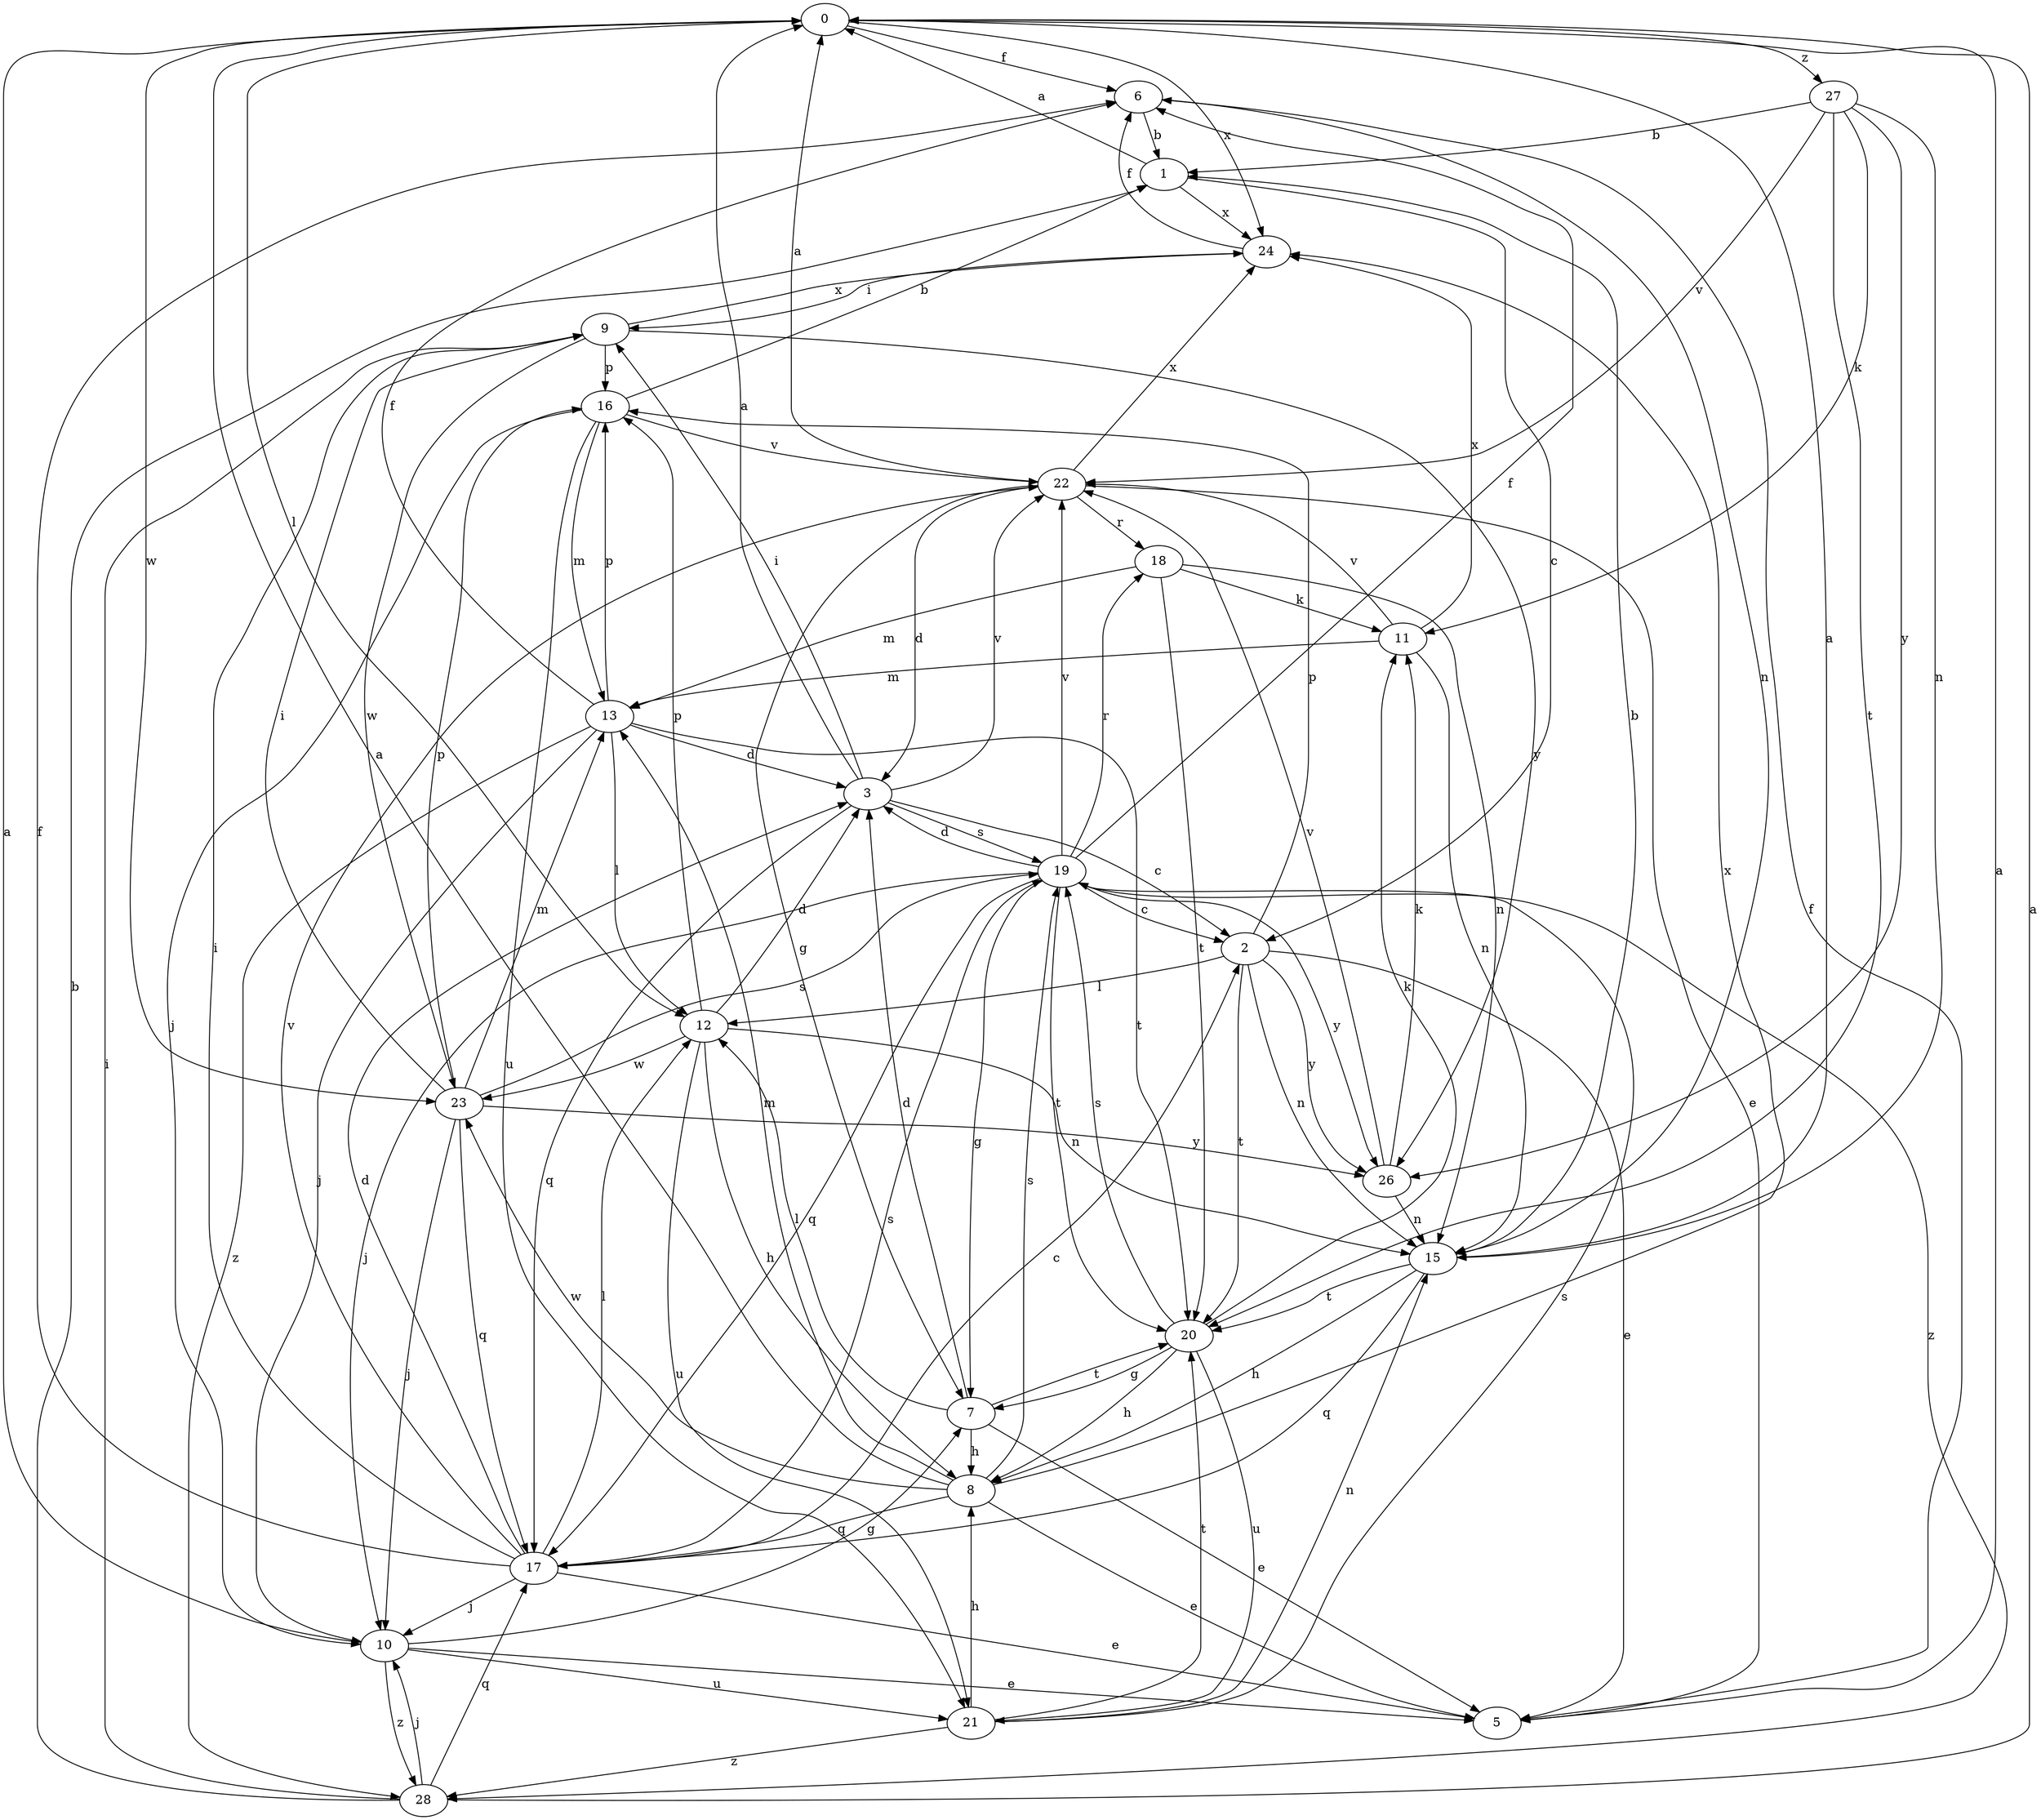 strict digraph  {
0;
1;
2;
3;
5;
6;
7;
8;
9;
10;
11;
12;
13;
15;
16;
17;
18;
19;
20;
21;
22;
23;
24;
26;
27;
28;
0 -> 6  [label=f];
0 -> 12  [label=l];
0 -> 23  [label=w];
0 -> 24  [label=x];
0 -> 27  [label=z];
1 -> 0  [label=a];
1 -> 2  [label=c];
1 -> 24  [label=x];
2 -> 5  [label=e];
2 -> 12  [label=l];
2 -> 15  [label=n];
2 -> 16  [label=p];
2 -> 20  [label=t];
2 -> 26  [label=y];
3 -> 0  [label=a];
3 -> 2  [label=c];
3 -> 9  [label=i];
3 -> 17  [label=q];
3 -> 19  [label=s];
3 -> 22  [label=v];
5 -> 0  [label=a];
5 -> 6  [label=f];
6 -> 1  [label=b];
6 -> 15  [label=n];
7 -> 3  [label=d];
7 -> 5  [label=e];
7 -> 8  [label=h];
7 -> 12  [label=l];
7 -> 20  [label=t];
8 -> 0  [label=a];
8 -> 5  [label=e];
8 -> 13  [label=m];
8 -> 17  [label=q];
8 -> 19  [label=s];
8 -> 23  [label=w];
8 -> 24  [label=x];
9 -> 16  [label=p];
9 -> 23  [label=w];
9 -> 24  [label=x];
9 -> 26  [label=y];
10 -> 0  [label=a];
10 -> 5  [label=e];
10 -> 7  [label=g];
10 -> 21  [label=u];
10 -> 28  [label=z];
11 -> 13  [label=m];
11 -> 15  [label=n];
11 -> 22  [label=v];
11 -> 24  [label=x];
12 -> 3  [label=d];
12 -> 8  [label=h];
12 -> 15  [label=n];
12 -> 16  [label=p];
12 -> 21  [label=u];
12 -> 23  [label=w];
13 -> 3  [label=d];
13 -> 6  [label=f];
13 -> 10  [label=j];
13 -> 12  [label=l];
13 -> 16  [label=p];
13 -> 20  [label=t];
13 -> 28  [label=z];
15 -> 0  [label=a];
15 -> 1  [label=b];
15 -> 8  [label=h];
15 -> 17  [label=q];
15 -> 20  [label=t];
16 -> 1  [label=b];
16 -> 10  [label=j];
16 -> 13  [label=m];
16 -> 21  [label=u];
16 -> 22  [label=v];
17 -> 2  [label=c];
17 -> 3  [label=d];
17 -> 5  [label=e];
17 -> 6  [label=f];
17 -> 9  [label=i];
17 -> 10  [label=j];
17 -> 12  [label=l];
17 -> 19  [label=s];
17 -> 22  [label=v];
18 -> 11  [label=k];
18 -> 13  [label=m];
18 -> 15  [label=n];
18 -> 20  [label=t];
19 -> 2  [label=c];
19 -> 3  [label=d];
19 -> 6  [label=f];
19 -> 7  [label=g];
19 -> 10  [label=j];
19 -> 17  [label=q];
19 -> 18  [label=r];
19 -> 20  [label=t];
19 -> 22  [label=v];
19 -> 26  [label=y];
19 -> 28  [label=z];
20 -> 7  [label=g];
20 -> 8  [label=h];
20 -> 11  [label=k];
20 -> 19  [label=s];
20 -> 21  [label=u];
21 -> 8  [label=h];
21 -> 15  [label=n];
21 -> 19  [label=s];
21 -> 20  [label=t];
21 -> 28  [label=z];
22 -> 0  [label=a];
22 -> 3  [label=d];
22 -> 5  [label=e];
22 -> 7  [label=g];
22 -> 18  [label=r];
22 -> 24  [label=x];
23 -> 9  [label=i];
23 -> 10  [label=j];
23 -> 13  [label=m];
23 -> 16  [label=p];
23 -> 17  [label=q];
23 -> 19  [label=s];
23 -> 26  [label=y];
24 -> 6  [label=f];
24 -> 9  [label=i];
26 -> 11  [label=k];
26 -> 15  [label=n];
26 -> 22  [label=v];
27 -> 1  [label=b];
27 -> 11  [label=k];
27 -> 15  [label=n];
27 -> 20  [label=t];
27 -> 22  [label=v];
27 -> 26  [label=y];
28 -> 0  [label=a];
28 -> 1  [label=b];
28 -> 9  [label=i];
28 -> 10  [label=j];
28 -> 17  [label=q];
}
